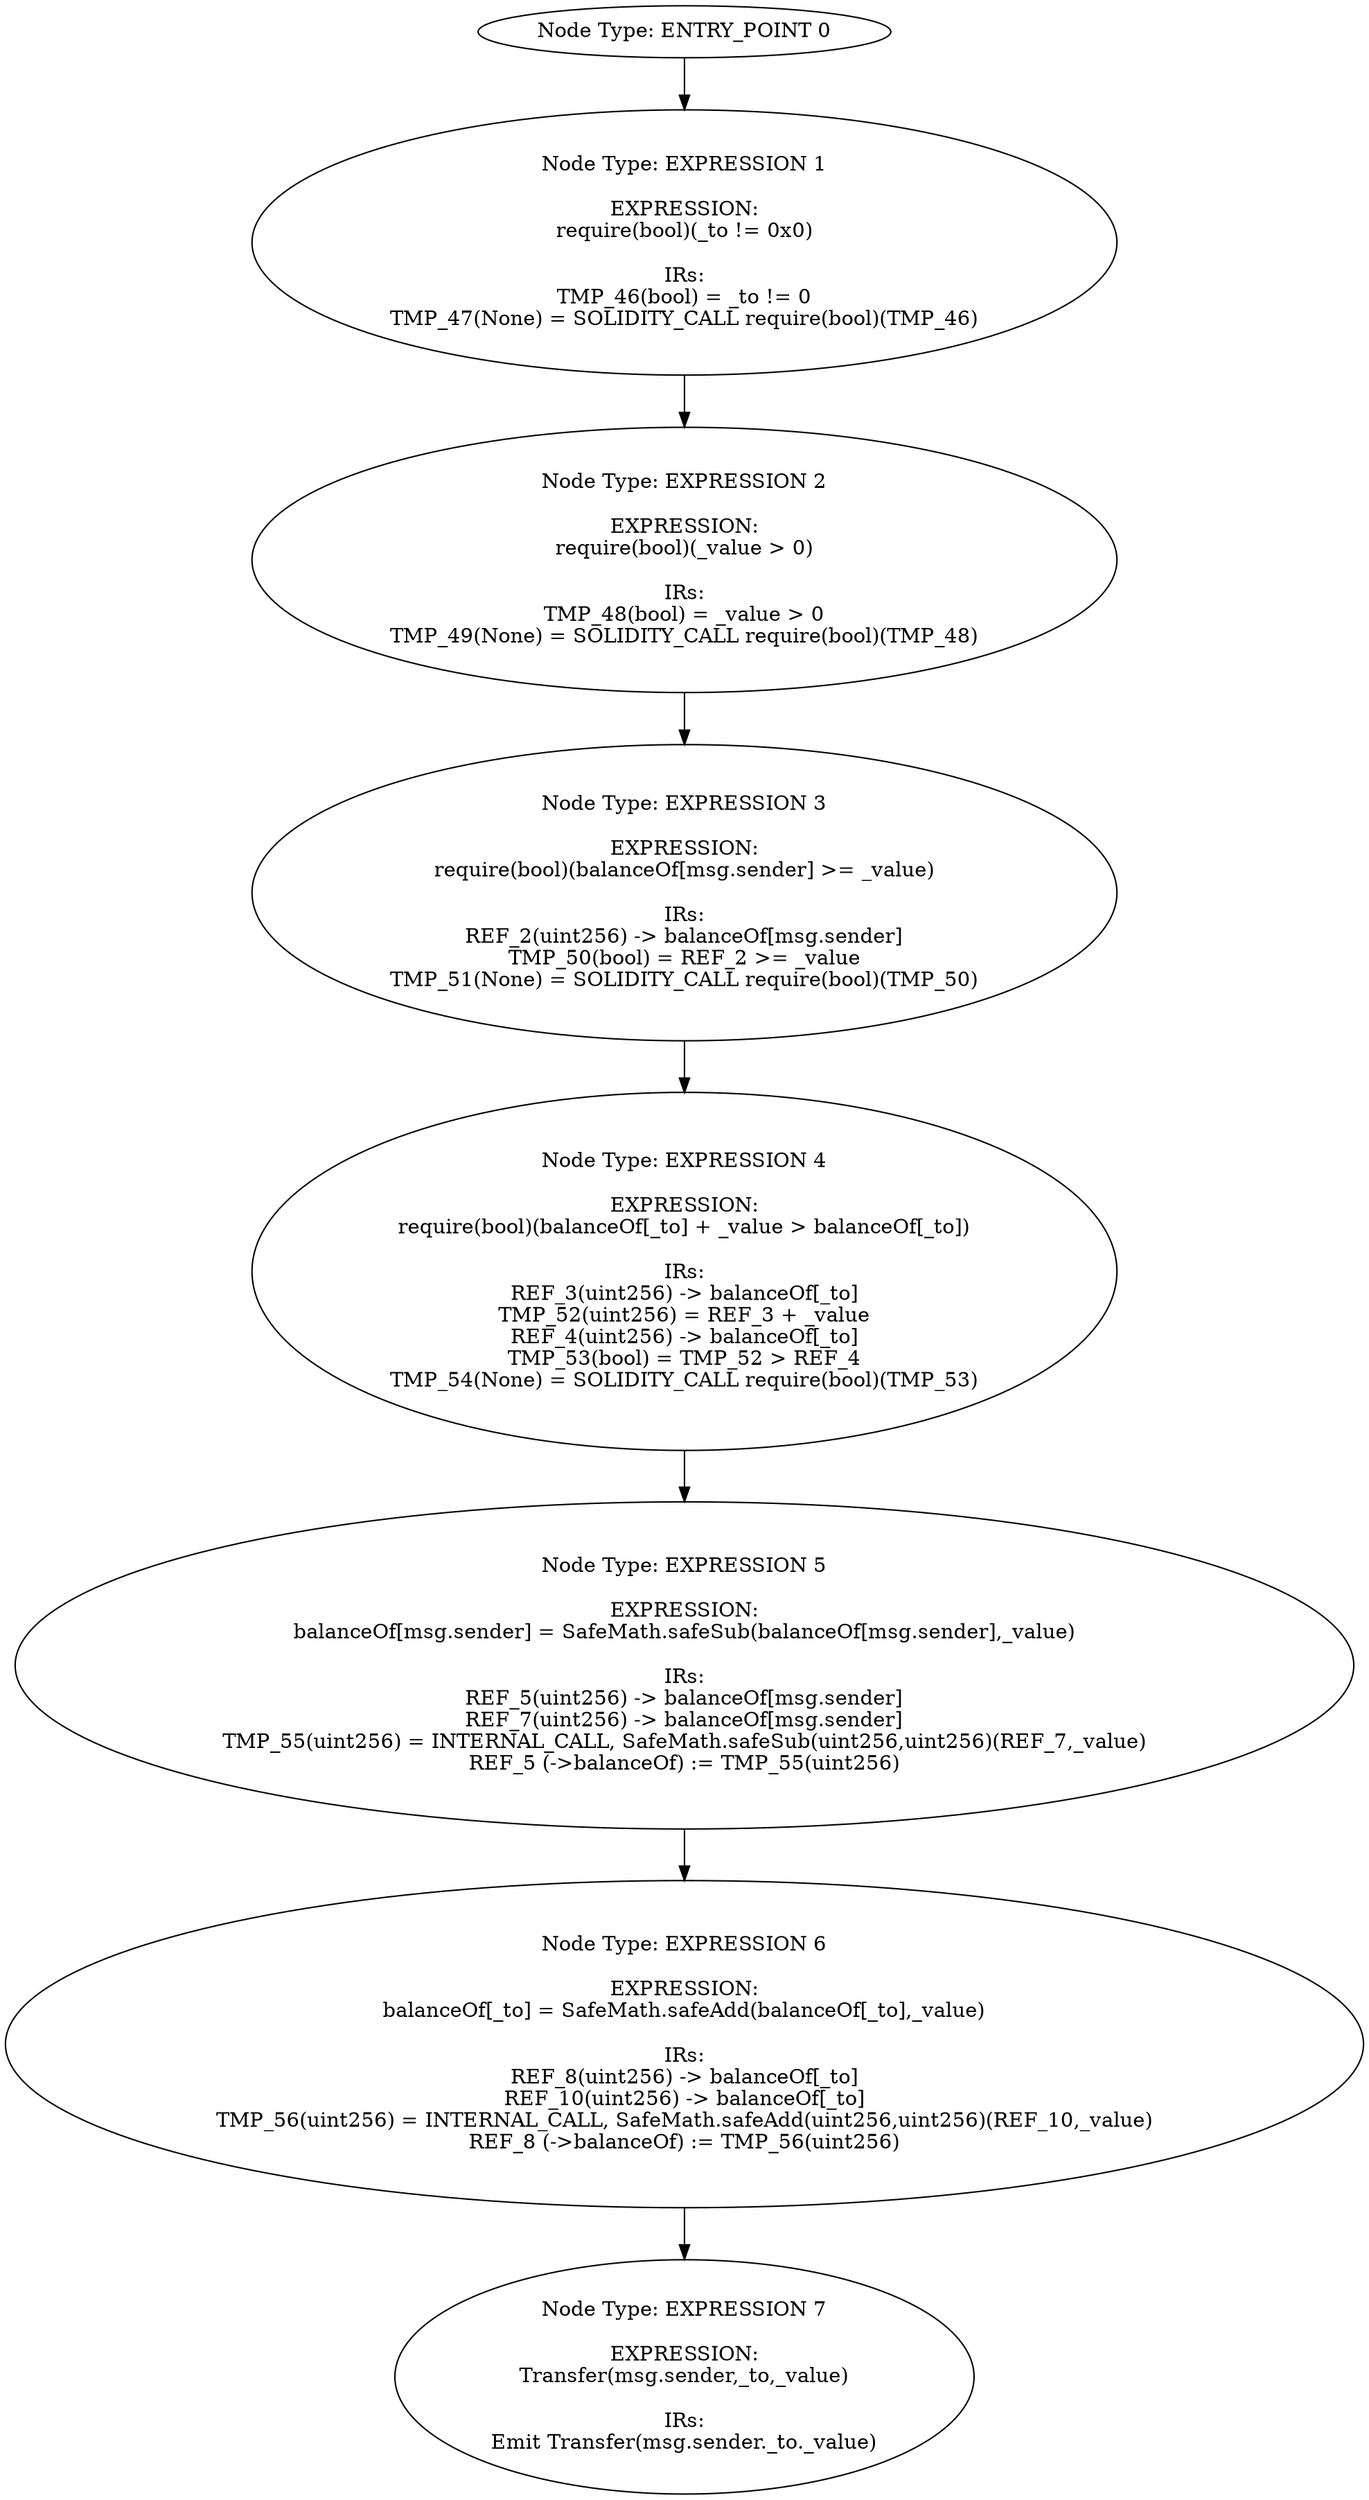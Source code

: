 digraph{
0[label="Node Type: ENTRY_POINT 0
"];
0->1;
1[label="Node Type: EXPRESSION 1

EXPRESSION:
require(bool)(_to != 0x0)

IRs:
TMP_46(bool) = _to != 0
TMP_47(None) = SOLIDITY_CALL require(bool)(TMP_46)"];
1->2;
2[label="Node Type: EXPRESSION 2

EXPRESSION:
require(bool)(_value > 0)

IRs:
TMP_48(bool) = _value > 0
TMP_49(None) = SOLIDITY_CALL require(bool)(TMP_48)"];
2->3;
3[label="Node Type: EXPRESSION 3

EXPRESSION:
require(bool)(balanceOf[msg.sender] >= _value)

IRs:
REF_2(uint256) -> balanceOf[msg.sender]
TMP_50(bool) = REF_2 >= _value
TMP_51(None) = SOLIDITY_CALL require(bool)(TMP_50)"];
3->4;
4[label="Node Type: EXPRESSION 4

EXPRESSION:
require(bool)(balanceOf[_to] + _value > balanceOf[_to])

IRs:
REF_3(uint256) -> balanceOf[_to]
TMP_52(uint256) = REF_3 + _value
REF_4(uint256) -> balanceOf[_to]
TMP_53(bool) = TMP_52 > REF_4
TMP_54(None) = SOLIDITY_CALL require(bool)(TMP_53)"];
4->5;
5[label="Node Type: EXPRESSION 5

EXPRESSION:
balanceOf[msg.sender] = SafeMath.safeSub(balanceOf[msg.sender],_value)

IRs:
REF_5(uint256) -> balanceOf[msg.sender]
REF_7(uint256) -> balanceOf[msg.sender]
TMP_55(uint256) = INTERNAL_CALL, SafeMath.safeSub(uint256,uint256)(REF_7,_value)
REF_5 (->balanceOf) := TMP_55(uint256)"];
5->6;
6[label="Node Type: EXPRESSION 6

EXPRESSION:
balanceOf[_to] = SafeMath.safeAdd(balanceOf[_to],_value)

IRs:
REF_8(uint256) -> balanceOf[_to]
REF_10(uint256) -> balanceOf[_to]
TMP_56(uint256) = INTERNAL_CALL, SafeMath.safeAdd(uint256,uint256)(REF_10,_value)
REF_8 (->balanceOf) := TMP_56(uint256)"];
6->7;
7[label="Node Type: EXPRESSION 7

EXPRESSION:
Transfer(msg.sender,_to,_value)

IRs:
Emit Transfer(msg.sender._to._value)"];
}
